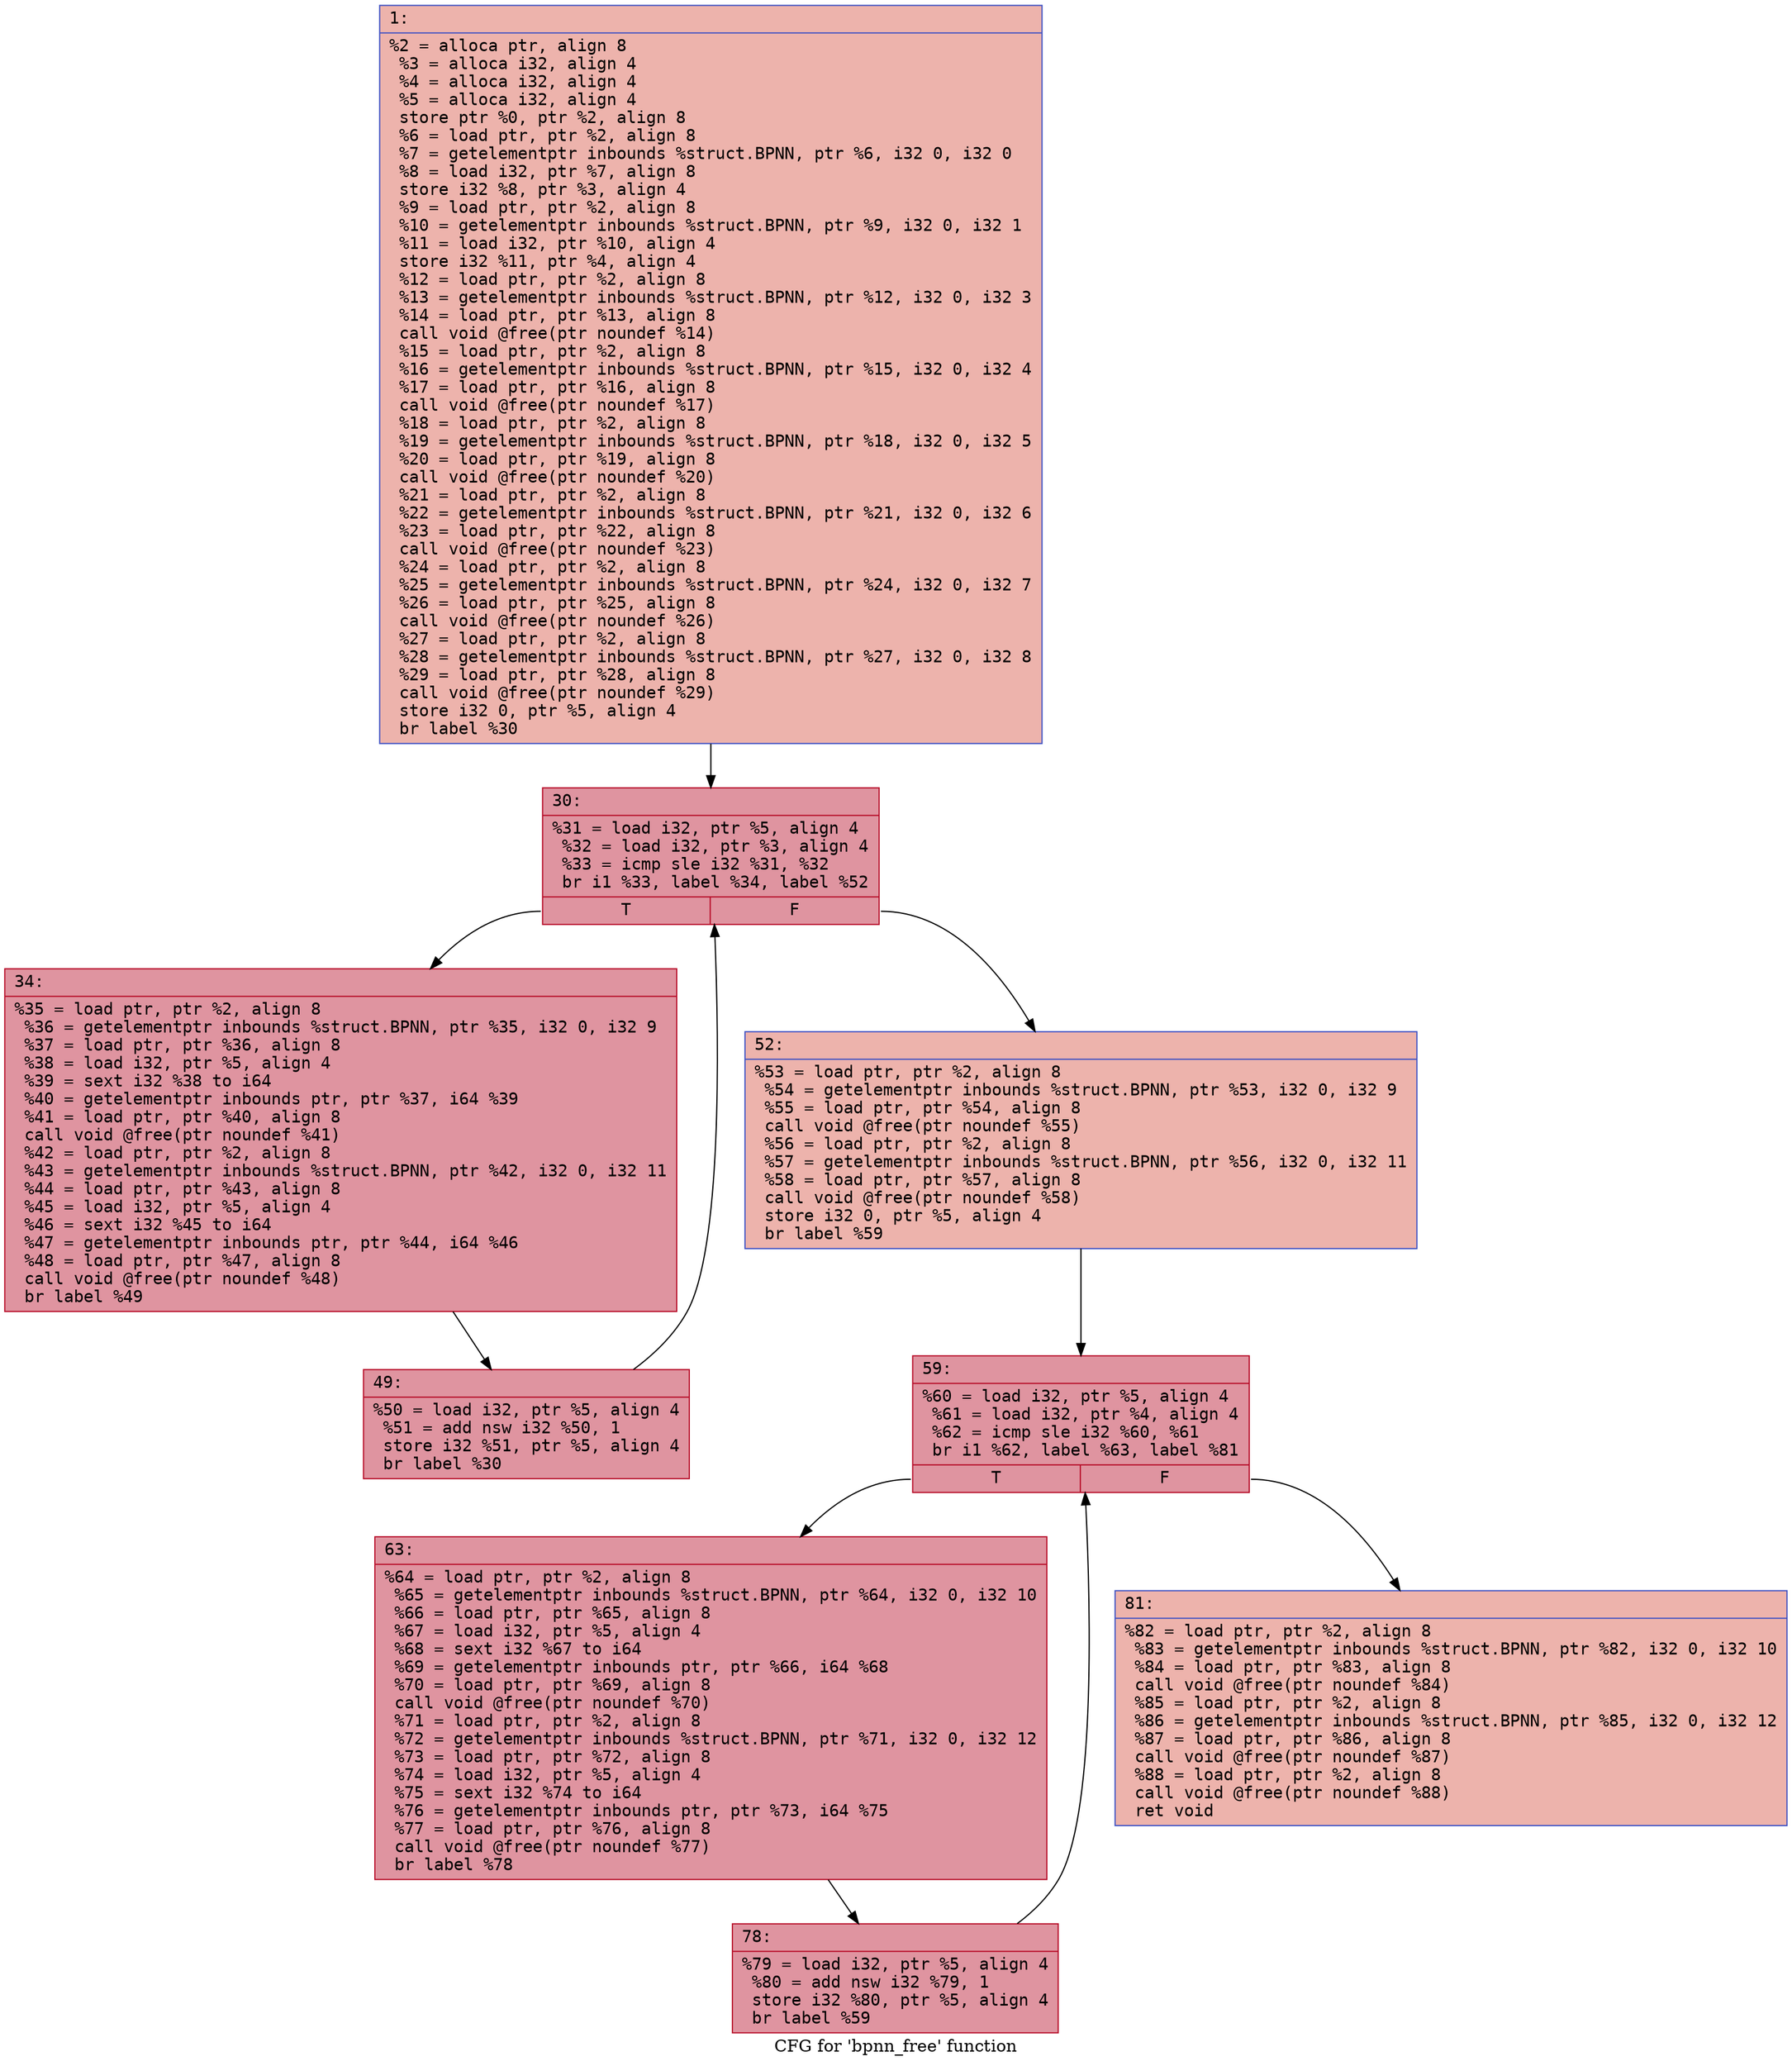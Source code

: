 digraph "CFG for 'bpnn_free' function" {
	label="CFG for 'bpnn_free' function";

	Node0x6000032defd0 [shape=record,color="#3d50c3ff", style=filled, fillcolor="#d6524470" fontname="Courier",label="{1:\l|  %2 = alloca ptr, align 8\l  %3 = alloca i32, align 4\l  %4 = alloca i32, align 4\l  %5 = alloca i32, align 4\l  store ptr %0, ptr %2, align 8\l  %6 = load ptr, ptr %2, align 8\l  %7 = getelementptr inbounds %struct.BPNN, ptr %6, i32 0, i32 0\l  %8 = load i32, ptr %7, align 8\l  store i32 %8, ptr %3, align 4\l  %9 = load ptr, ptr %2, align 8\l  %10 = getelementptr inbounds %struct.BPNN, ptr %9, i32 0, i32 1\l  %11 = load i32, ptr %10, align 4\l  store i32 %11, ptr %4, align 4\l  %12 = load ptr, ptr %2, align 8\l  %13 = getelementptr inbounds %struct.BPNN, ptr %12, i32 0, i32 3\l  %14 = load ptr, ptr %13, align 8\l  call void @free(ptr noundef %14)\l  %15 = load ptr, ptr %2, align 8\l  %16 = getelementptr inbounds %struct.BPNN, ptr %15, i32 0, i32 4\l  %17 = load ptr, ptr %16, align 8\l  call void @free(ptr noundef %17)\l  %18 = load ptr, ptr %2, align 8\l  %19 = getelementptr inbounds %struct.BPNN, ptr %18, i32 0, i32 5\l  %20 = load ptr, ptr %19, align 8\l  call void @free(ptr noundef %20)\l  %21 = load ptr, ptr %2, align 8\l  %22 = getelementptr inbounds %struct.BPNN, ptr %21, i32 0, i32 6\l  %23 = load ptr, ptr %22, align 8\l  call void @free(ptr noundef %23)\l  %24 = load ptr, ptr %2, align 8\l  %25 = getelementptr inbounds %struct.BPNN, ptr %24, i32 0, i32 7\l  %26 = load ptr, ptr %25, align 8\l  call void @free(ptr noundef %26)\l  %27 = load ptr, ptr %2, align 8\l  %28 = getelementptr inbounds %struct.BPNN, ptr %27, i32 0, i32 8\l  %29 = load ptr, ptr %28, align 8\l  call void @free(ptr noundef %29)\l  store i32 0, ptr %5, align 4\l  br label %30\l}"];
	Node0x6000032defd0 -> Node0x6000032df020[tooltip="1 -> 30\nProbability 100.00%" ];
	Node0x6000032df020 [shape=record,color="#b70d28ff", style=filled, fillcolor="#b70d2870" fontname="Courier",label="{30:\l|  %31 = load i32, ptr %5, align 4\l  %32 = load i32, ptr %3, align 4\l  %33 = icmp sle i32 %31, %32\l  br i1 %33, label %34, label %52\l|{<s0>T|<s1>F}}"];
	Node0x6000032df020:s0 -> Node0x6000032df070[tooltip="30 -> 34\nProbability 96.88%" ];
	Node0x6000032df020:s1 -> Node0x6000032df110[tooltip="30 -> 52\nProbability 3.12%" ];
	Node0x6000032df070 [shape=record,color="#b70d28ff", style=filled, fillcolor="#b70d2870" fontname="Courier",label="{34:\l|  %35 = load ptr, ptr %2, align 8\l  %36 = getelementptr inbounds %struct.BPNN, ptr %35, i32 0, i32 9\l  %37 = load ptr, ptr %36, align 8\l  %38 = load i32, ptr %5, align 4\l  %39 = sext i32 %38 to i64\l  %40 = getelementptr inbounds ptr, ptr %37, i64 %39\l  %41 = load ptr, ptr %40, align 8\l  call void @free(ptr noundef %41)\l  %42 = load ptr, ptr %2, align 8\l  %43 = getelementptr inbounds %struct.BPNN, ptr %42, i32 0, i32 11\l  %44 = load ptr, ptr %43, align 8\l  %45 = load i32, ptr %5, align 4\l  %46 = sext i32 %45 to i64\l  %47 = getelementptr inbounds ptr, ptr %44, i64 %46\l  %48 = load ptr, ptr %47, align 8\l  call void @free(ptr noundef %48)\l  br label %49\l}"];
	Node0x6000032df070 -> Node0x6000032df0c0[tooltip="34 -> 49\nProbability 100.00%" ];
	Node0x6000032df0c0 [shape=record,color="#b70d28ff", style=filled, fillcolor="#b70d2870" fontname="Courier",label="{49:\l|  %50 = load i32, ptr %5, align 4\l  %51 = add nsw i32 %50, 1\l  store i32 %51, ptr %5, align 4\l  br label %30\l}"];
	Node0x6000032df0c0 -> Node0x6000032df020[tooltip="49 -> 30\nProbability 100.00%" ];
	Node0x6000032df110 [shape=record,color="#3d50c3ff", style=filled, fillcolor="#d6524470" fontname="Courier",label="{52:\l|  %53 = load ptr, ptr %2, align 8\l  %54 = getelementptr inbounds %struct.BPNN, ptr %53, i32 0, i32 9\l  %55 = load ptr, ptr %54, align 8\l  call void @free(ptr noundef %55)\l  %56 = load ptr, ptr %2, align 8\l  %57 = getelementptr inbounds %struct.BPNN, ptr %56, i32 0, i32 11\l  %58 = load ptr, ptr %57, align 8\l  call void @free(ptr noundef %58)\l  store i32 0, ptr %5, align 4\l  br label %59\l}"];
	Node0x6000032df110 -> Node0x6000032df160[tooltip="52 -> 59\nProbability 100.00%" ];
	Node0x6000032df160 [shape=record,color="#b70d28ff", style=filled, fillcolor="#b70d2870" fontname="Courier",label="{59:\l|  %60 = load i32, ptr %5, align 4\l  %61 = load i32, ptr %4, align 4\l  %62 = icmp sle i32 %60, %61\l  br i1 %62, label %63, label %81\l|{<s0>T|<s1>F}}"];
	Node0x6000032df160:s0 -> Node0x6000032df1b0[tooltip="59 -> 63\nProbability 96.88%" ];
	Node0x6000032df160:s1 -> Node0x6000032df250[tooltip="59 -> 81\nProbability 3.12%" ];
	Node0x6000032df1b0 [shape=record,color="#b70d28ff", style=filled, fillcolor="#b70d2870" fontname="Courier",label="{63:\l|  %64 = load ptr, ptr %2, align 8\l  %65 = getelementptr inbounds %struct.BPNN, ptr %64, i32 0, i32 10\l  %66 = load ptr, ptr %65, align 8\l  %67 = load i32, ptr %5, align 4\l  %68 = sext i32 %67 to i64\l  %69 = getelementptr inbounds ptr, ptr %66, i64 %68\l  %70 = load ptr, ptr %69, align 8\l  call void @free(ptr noundef %70)\l  %71 = load ptr, ptr %2, align 8\l  %72 = getelementptr inbounds %struct.BPNN, ptr %71, i32 0, i32 12\l  %73 = load ptr, ptr %72, align 8\l  %74 = load i32, ptr %5, align 4\l  %75 = sext i32 %74 to i64\l  %76 = getelementptr inbounds ptr, ptr %73, i64 %75\l  %77 = load ptr, ptr %76, align 8\l  call void @free(ptr noundef %77)\l  br label %78\l}"];
	Node0x6000032df1b0 -> Node0x6000032df200[tooltip="63 -> 78\nProbability 100.00%" ];
	Node0x6000032df200 [shape=record,color="#b70d28ff", style=filled, fillcolor="#b70d2870" fontname="Courier",label="{78:\l|  %79 = load i32, ptr %5, align 4\l  %80 = add nsw i32 %79, 1\l  store i32 %80, ptr %5, align 4\l  br label %59\l}"];
	Node0x6000032df200 -> Node0x6000032df160[tooltip="78 -> 59\nProbability 100.00%" ];
	Node0x6000032df250 [shape=record,color="#3d50c3ff", style=filled, fillcolor="#d6524470" fontname="Courier",label="{81:\l|  %82 = load ptr, ptr %2, align 8\l  %83 = getelementptr inbounds %struct.BPNN, ptr %82, i32 0, i32 10\l  %84 = load ptr, ptr %83, align 8\l  call void @free(ptr noundef %84)\l  %85 = load ptr, ptr %2, align 8\l  %86 = getelementptr inbounds %struct.BPNN, ptr %85, i32 0, i32 12\l  %87 = load ptr, ptr %86, align 8\l  call void @free(ptr noundef %87)\l  %88 = load ptr, ptr %2, align 8\l  call void @free(ptr noundef %88)\l  ret void\l}"];
}
